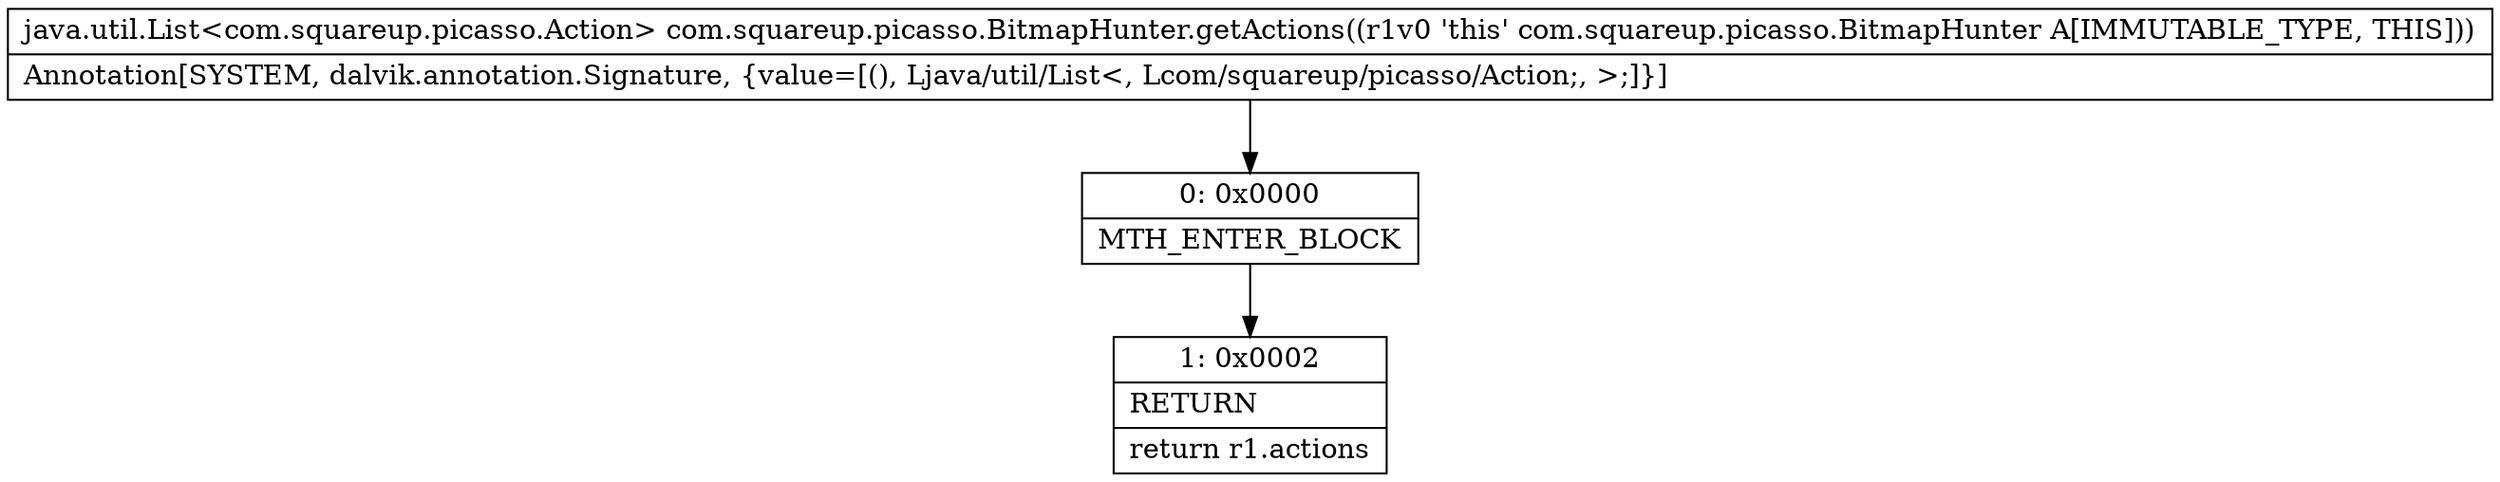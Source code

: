 digraph "CFG forcom.squareup.picasso.BitmapHunter.getActions()Ljava\/util\/List;" {
Node_0 [shape=record,label="{0\:\ 0x0000|MTH_ENTER_BLOCK\l}"];
Node_1 [shape=record,label="{1\:\ 0x0002|RETURN\l|return r1.actions\l}"];
MethodNode[shape=record,label="{java.util.List\<com.squareup.picasso.Action\> com.squareup.picasso.BitmapHunter.getActions((r1v0 'this' com.squareup.picasso.BitmapHunter A[IMMUTABLE_TYPE, THIS]))  | Annotation[SYSTEM, dalvik.annotation.Signature, \{value=[(), Ljava\/util\/List\<, Lcom\/squareup\/picasso\/Action;, \>;]\}]\l}"];
MethodNode -> Node_0;
Node_0 -> Node_1;
}

